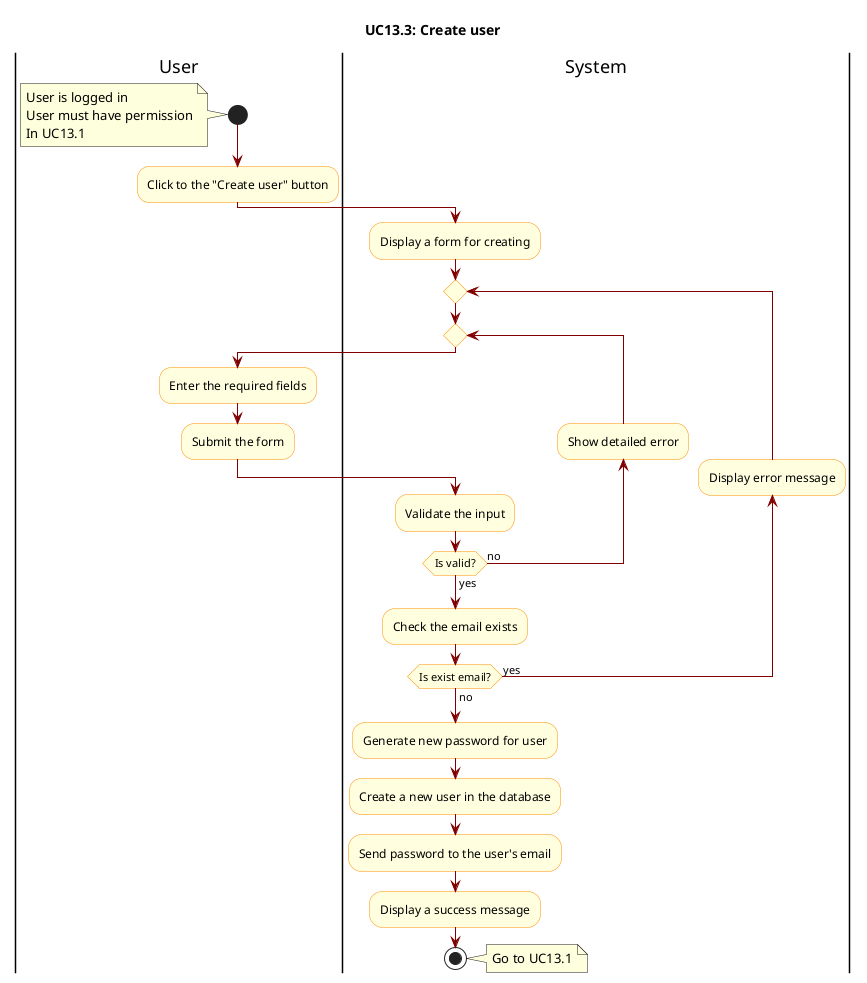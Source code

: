@startuml

skinparam ActivityBackgroundColor LightYellow
skinparam ActivityBorderColor DarkOrange
skinparam ArrowColor Maroon

title UC13.3: Create user

|User|
start
note left
    User is logged in  
    User must have permission
    In UC13.1
end note

|User|
:Click to the "Create user" button;

|System|
:Display a form for creating;

repeat 
    repeat
        |User|
        :Enter the required fields;
        :Submit the form;

        |System|
        :Validate the input;

        backward :Show detailed error;
    repeat while(Is valid?) is(no) not(yes)

    |System|
    :Check the email exists;

    backward :Display error message;
repeat while(Is exist email?) is(yes) not(no)

:Generate new password for user;
:Create a new user in the database;
:Send password to the user's email;
:Display a success message;

stop
note right
    Go to UC13.1
end note

@enduml
